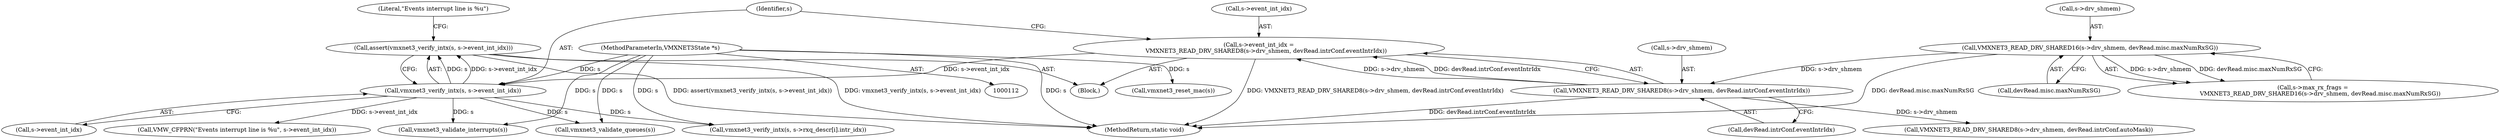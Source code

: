 digraph "0_qemu_9878d173f574df74bde0ff50b2f81009fbee81bb@API" {
"1000164" [label="(Call,assert(vmxnet3_verify_intx(s, s->event_int_idx)))"];
"1000165" [label="(Call,vmxnet3_verify_intx(s, s->event_int_idx))"];
"1000113" [label="(MethodParameterIn,VMXNET3State *s)"];
"1000151" [label="(Call,s->event_int_idx =\n        VMXNET3_READ_DRV_SHARED8(s->drv_shmem, devRead.intrConf.eventIntrIdx))"];
"1000155" [label="(Call,VMXNET3_READ_DRV_SHARED8(s->drv_shmem, devRead.intrConf.eventIntrIdx))"];
"1000125" [label="(Call,VMXNET3_READ_DRV_SHARED16(s->drv_shmem, devRead.misc.maxNumRxSG))"];
"1000121" [label="(Call,s->max_rx_frags =\n        VMXNET3_READ_DRV_SHARED16(s->drv_shmem, devRead.misc.maxNumRxSG))"];
"1000479" [label="(Call,vmxnet3_verify_intx(s, s->rxq_descr[i].intr_idx))"];
"1000126" [label="(Call,s->drv_shmem)"];
"1000151" [label="(Call,s->event_int_idx =\n        VMXNET3_READ_DRV_SHARED8(s->drv_shmem, devRead.intrConf.eventIntrIdx))"];
"1000179" [label="(Call,VMXNET3_READ_DRV_SHARED8(s->drv_shmem, devRead.intrConf.autoMask))"];
"1000114" [label="(Block,)"];
"1000113" [label="(MethodParameterIn,VMXNET3State *s)"];
"1000164" [label="(Call,assert(vmxnet3_verify_intx(s, s->event_int_idx)))"];
"1000171" [label="(Literal,\"Events interrupt line is %u\")"];
"1000129" [label="(Call,devRead.misc.maxNumRxSG)"];
"1000156" [label="(Call,s->drv_shmem)"];
"1000609" [label="(MethodReturn,static void)"];
"1000280" [label="(Call,vmxnet3_validate_queues(s))"];
"1000599" [label="(Call,vmxnet3_validate_interrupts(s))"];
"1000159" [label="(Call,devRead.intrConf.eventIntrIdx)"];
"1000155" [label="(Call,VMXNET3_READ_DRV_SHARED8(s->drv_shmem, devRead.intrConf.eventIntrIdx))"];
"1000166" [label="(Identifier,s)"];
"1000602" [label="(Call,vmxnet3_reset_mac(s))"];
"1000152" [label="(Call,s->event_int_idx)"];
"1000165" [label="(Call,vmxnet3_verify_intx(s, s->event_int_idx))"];
"1000125" [label="(Call,VMXNET3_READ_DRV_SHARED16(s->drv_shmem, devRead.misc.maxNumRxSG))"];
"1000170" [label="(Call,VMW_CFPRN(\"Events interrupt line is %u\", s->event_int_idx))"];
"1000167" [label="(Call,s->event_int_idx)"];
"1000164" -> "1000114"  [label="AST: "];
"1000164" -> "1000165"  [label="CFG: "];
"1000165" -> "1000164"  [label="AST: "];
"1000171" -> "1000164"  [label="CFG: "];
"1000164" -> "1000609"  [label="DDG: assert(vmxnet3_verify_intx(s, s->event_int_idx))"];
"1000164" -> "1000609"  [label="DDG: vmxnet3_verify_intx(s, s->event_int_idx)"];
"1000165" -> "1000164"  [label="DDG: s"];
"1000165" -> "1000164"  [label="DDG: s->event_int_idx"];
"1000165" -> "1000167"  [label="CFG: "];
"1000166" -> "1000165"  [label="AST: "];
"1000167" -> "1000165"  [label="AST: "];
"1000113" -> "1000165"  [label="DDG: s"];
"1000151" -> "1000165"  [label="DDG: s->event_int_idx"];
"1000165" -> "1000170"  [label="DDG: s->event_int_idx"];
"1000165" -> "1000280"  [label="DDG: s"];
"1000165" -> "1000479"  [label="DDG: s"];
"1000165" -> "1000599"  [label="DDG: s"];
"1000113" -> "1000112"  [label="AST: "];
"1000113" -> "1000609"  [label="DDG: s"];
"1000113" -> "1000280"  [label="DDG: s"];
"1000113" -> "1000479"  [label="DDG: s"];
"1000113" -> "1000599"  [label="DDG: s"];
"1000113" -> "1000602"  [label="DDG: s"];
"1000151" -> "1000114"  [label="AST: "];
"1000151" -> "1000155"  [label="CFG: "];
"1000152" -> "1000151"  [label="AST: "];
"1000155" -> "1000151"  [label="AST: "];
"1000166" -> "1000151"  [label="CFG: "];
"1000151" -> "1000609"  [label="DDG: VMXNET3_READ_DRV_SHARED8(s->drv_shmem, devRead.intrConf.eventIntrIdx)"];
"1000155" -> "1000151"  [label="DDG: s->drv_shmem"];
"1000155" -> "1000151"  [label="DDG: devRead.intrConf.eventIntrIdx"];
"1000155" -> "1000159"  [label="CFG: "];
"1000156" -> "1000155"  [label="AST: "];
"1000159" -> "1000155"  [label="AST: "];
"1000155" -> "1000609"  [label="DDG: devRead.intrConf.eventIntrIdx"];
"1000125" -> "1000155"  [label="DDG: s->drv_shmem"];
"1000155" -> "1000179"  [label="DDG: s->drv_shmem"];
"1000125" -> "1000121"  [label="AST: "];
"1000125" -> "1000129"  [label="CFG: "];
"1000126" -> "1000125"  [label="AST: "];
"1000129" -> "1000125"  [label="AST: "];
"1000121" -> "1000125"  [label="CFG: "];
"1000125" -> "1000609"  [label="DDG: devRead.misc.maxNumRxSG"];
"1000125" -> "1000121"  [label="DDG: s->drv_shmem"];
"1000125" -> "1000121"  [label="DDG: devRead.misc.maxNumRxSG"];
}
